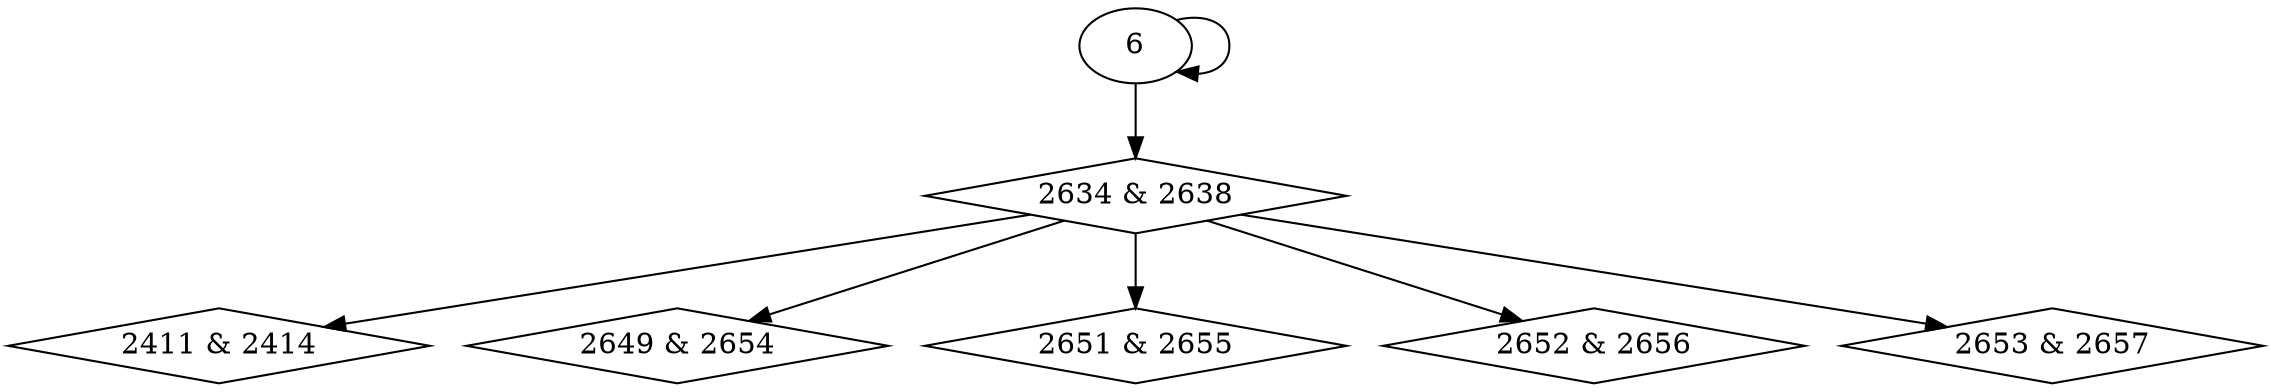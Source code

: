 digraph {
0 [label = "2411 & 2414", shape = diamond];
1 [label = "2634 & 2638", shape = diamond];
2 [label = "2649 & 2654", shape = diamond];
3 [label = "2651 & 2655", shape = diamond];
4 [label = "2652 & 2656", shape = diamond];
5 [label = "2653 & 2657", shape = diamond];
1 -> 0;
6 -> 1;
1 -> 2;
1 -> 3;
1 -> 4;
1 -> 5;
6 -> 6;
}
